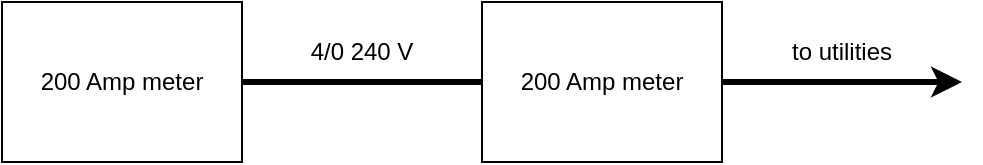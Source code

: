<mxfile version="24.4.6" type="github">
  <diagram name="Page-1" id="5nI1CVHLx8nV51dm1Z05">
    <mxGraphModel dx="1434" dy="797" grid="1" gridSize="10" guides="1" tooltips="1" connect="1" arrows="1" fold="1" page="1" pageScale="1" pageWidth="850" pageHeight="1100" math="0" shadow="0">
      <root>
        <mxCell id="0" />
        <mxCell id="1" parent="0" />
        <mxCell id="yLSgrrIZHX9_9N9hEcFk-1" value="200 Amp meter" style="rounded=0;whiteSpace=wrap;html=1;" vertex="1" parent="1">
          <mxGeometry x="80" y="320" width="120" height="80" as="geometry" />
        </mxCell>
        <mxCell id="yLSgrrIZHX9_9N9hEcFk-2" value="200 Amp meter" style="rounded=0;whiteSpace=wrap;html=1;" vertex="1" parent="1">
          <mxGeometry x="320" y="320" width="120" height="80" as="geometry" />
        </mxCell>
        <mxCell id="yLSgrrIZHX9_9N9hEcFk-3" value="" style="endArrow=none;html=1;rounded=0;exitX=1;exitY=0.5;exitDx=0;exitDy=0;entryX=0;entryY=0.5;entryDx=0;entryDy=0;strokeWidth=3;" edge="1" parent="1" source="yLSgrrIZHX9_9N9hEcFk-1" target="yLSgrrIZHX9_9N9hEcFk-2">
          <mxGeometry width="50" height="50" relative="1" as="geometry">
            <mxPoint x="540" y="570" as="sourcePoint" />
            <mxPoint x="590" y="520" as="targetPoint" />
          </mxGeometry>
        </mxCell>
        <mxCell id="yLSgrrIZHX9_9N9hEcFk-4" value="4/0 240 V" style="text;html=1;align=center;verticalAlign=middle;whiteSpace=wrap;rounded=0;" vertex="1" parent="1">
          <mxGeometry x="230" y="330" width="60" height="30" as="geometry" />
        </mxCell>
        <mxCell id="yLSgrrIZHX9_9N9hEcFk-5" value="" style="endArrow=classic;html=1;rounded=0;exitX=1;exitY=0.5;exitDx=0;exitDy=0;strokeWidth=3;" edge="1" parent="1" source="yLSgrrIZHX9_9N9hEcFk-2">
          <mxGeometry width="50" height="50" relative="1" as="geometry">
            <mxPoint x="470" y="370" as="sourcePoint" />
            <mxPoint x="560" y="360" as="targetPoint" />
          </mxGeometry>
        </mxCell>
        <mxCell id="yLSgrrIZHX9_9N9hEcFk-6" value="to utilities" style="text;html=1;align=center;verticalAlign=middle;whiteSpace=wrap;rounded=0;" vertex="1" parent="1">
          <mxGeometry x="470" y="330" width="60" height="30" as="geometry" />
        </mxCell>
      </root>
    </mxGraphModel>
  </diagram>
</mxfile>
